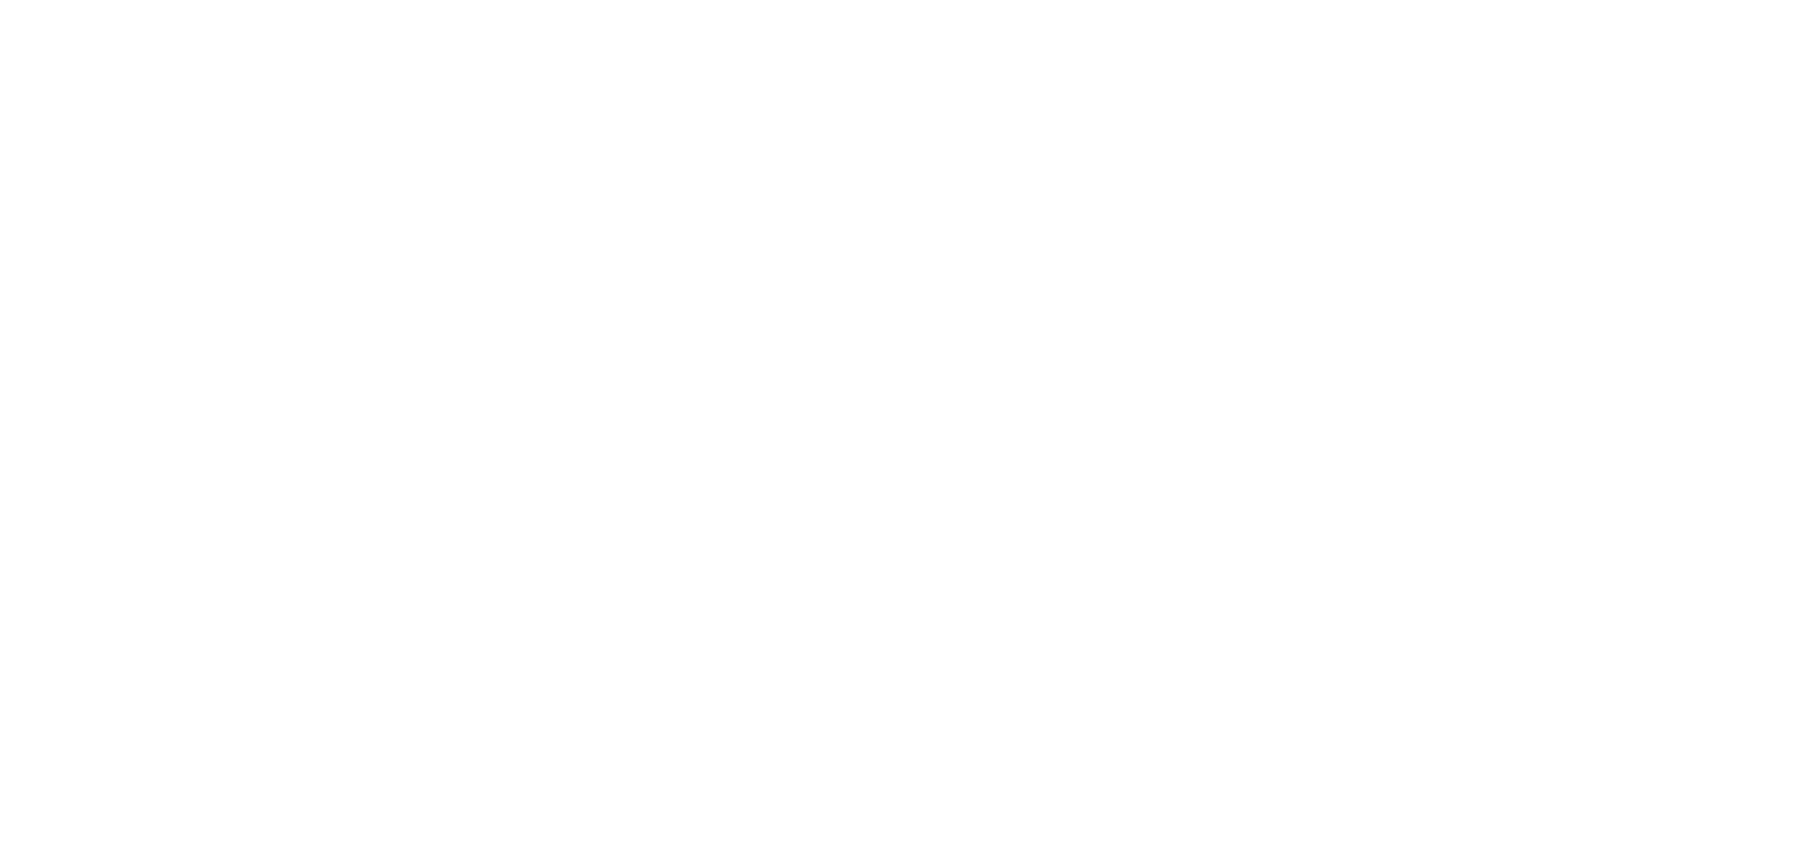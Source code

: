 // vim: set nomodifiable : DO NOT EDIT
//
// Edit "support/dotifyDependencyGraph.ts" and run "make docs" instead.
//
// @generated

digraph dependency_graph {
  bgcolor = "transparent";

  node[color = "white", fontcolor = "white"]; "@masochist/benchmark"
  node[color = "white", fontcolor = "white"]; "@masochist/lexer"
  node[color = "white", fontcolor = "white"]; "@masochist/typescript"
  node[color = "white", fontcolor = "white"]; "@masochist/legacy"
  node[color = "white", fontcolor = "white"]; "@masochist/parser"
  node[color = "white", fontcolor = "white"]; "@masochist/codegen"
  node[color = "white", fontcolor = "white"]; "@masochist/graphql"
  node[color = "white", fontcolor = "white"]; "@masochist/compiler"

  "@masochist/benchmark" -> "@masochist/common" [color = "white", fontcolor = "white"];
  "@masochist/benchmark" -> "@masochist/graphql" [color = "white", fontcolor = "white"];
  "@masochist/benchmark" -> "@masochist/legacy" [color = "white", fontcolor = "white"];
  "@masochist/benchmark" -> "@masochist/lexer" [color = "white", fontcolor = "white"];
  "@masochist/benchmark" -> "@masochist/parser" [color = "white", fontcolor = "white"];
  "@masochist/benchmark" -> "graphql" [color = "white", fontcolor = "white"];
  "@masochist/lexer" -> "@masochist/codegen" [color = "white", fontcolor = "white"];
  "@masochist/lexer" -> "@masochist/common" [color = "white", fontcolor = "white"];
  "@masochist/typescript" -> "@masochist/codegen" [color = "white", fontcolor = "white"];
  "@masochist/typescript" -> "@masochist/common" [color = "white", fontcolor = "white"];
  "@masochist/typescript" -> "@masochist/lexer" [color = "white", fontcolor = "white"];
  "@masochist/typescript" -> "@masochist/parser" [color = "white", fontcolor = "white"];
  "@masochist/legacy" -> "@masochist/common" [color = "white", fontcolor = "white"];
  "@masochist/parser" -> "@masochist/codegen" [color = "white", fontcolor = "white"];
  "@masochist/parser" -> "@masochist/common" [color = "white", fontcolor = "white"];
  "@masochist/parser" -> "@masochist/lexer" [color = "white", fontcolor = "white"];
  "@masochist/codegen" -> "@masochist/common" [color = "white", fontcolor = "white"];
  "@masochist/graphql" -> "@masochist/codegen" [color = "white", fontcolor = "white"];
  "@masochist/graphql" -> "@masochist/common" [color = "white", fontcolor = "white"];
  "@masochist/graphql" -> "@masochist/lexer" [color = "white", fontcolor = "white"];
  "@masochist/graphql" -> "@masochist/parser" [color = "white", fontcolor = "white"];
  "@masochist/compiler" -> "@masochist/common" [color = "white", fontcolor = "white"];
  "@masochist/compiler" -> "@masochist/legacy" [color = "white", fontcolor = "white"];
}
